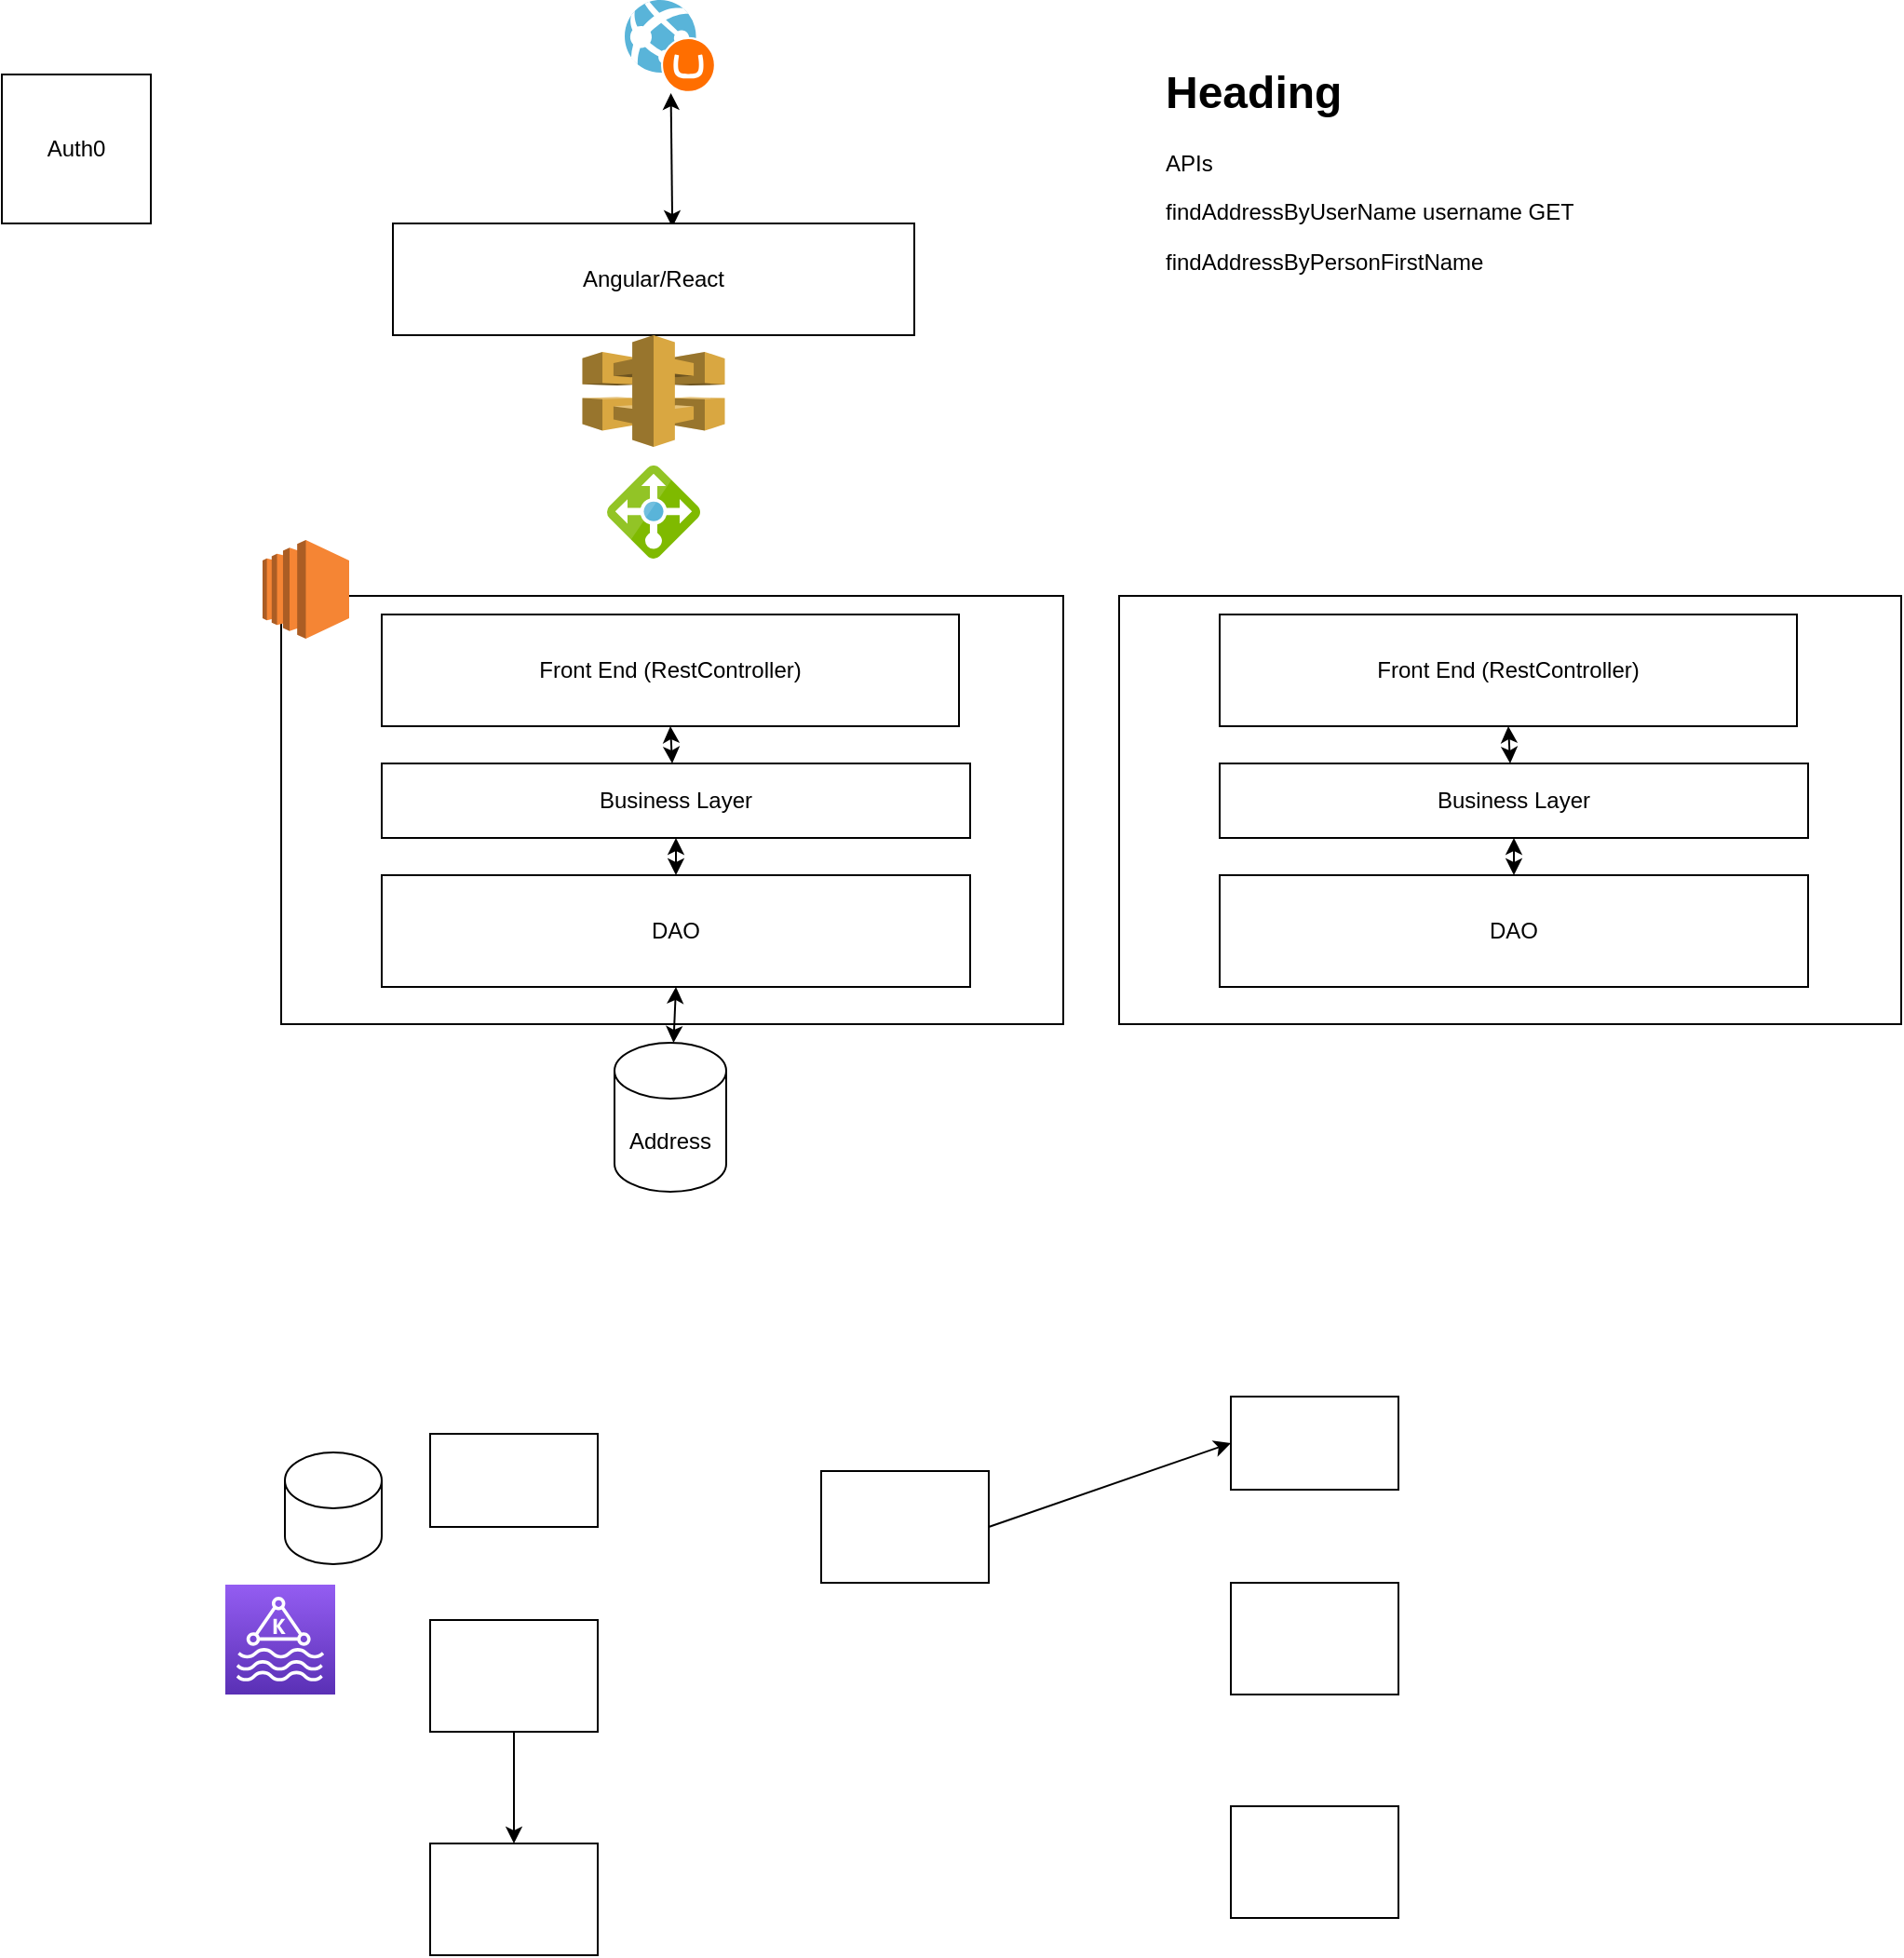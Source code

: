 <mxfile version="20.7.4" type="github"><diagram id="D_8eNhc0fq_KztPk-_Pm" name="Page-1"><mxGraphModel dx="1434" dy="792" grid="1" gridSize="10" guides="1" tooltips="1" connect="1" arrows="1" fold="1" page="1" pageScale="1" pageWidth="827" pageHeight="1169" math="0" shadow="0"><root><mxCell id="0"/><mxCell id="1" parent="0"/><mxCell id="mH7uaSSUtBcl_3I8qdrI-13" value="" style="rounded=0;whiteSpace=wrap;html=1;" parent="1" vertex="1"><mxGeometry x="160" y="340" width="420" height="230" as="geometry"/></mxCell><mxCell id="mH7uaSSUtBcl_3I8qdrI-1" value="" style="sketch=0;aspect=fixed;html=1;points=[];align=center;image;fontSize=12;image=img/lib/mscae/WebAppUmbraco.svg;" parent="1" vertex="1"><mxGeometry x="344.5" y="20" width="49" height="50" as="geometry"/></mxCell><mxCell id="mH7uaSSUtBcl_3I8qdrI-2" value="Address" style="shape=cylinder3;whiteSpace=wrap;html=1;boundedLbl=1;backgroundOutline=1;size=15;" parent="1" vertex="1"><mxGeometry x="339" y="580" width="60" height="80" as="geometry"/></mxCell><mxCell id="mH7uaSSUtBcl_3I8qdrI-3" value="Front End (RestController)" style="rounded=0;whiteSpace=wrap;html=1;" parent="1" vertex="1"><mxGeometry x="214" y="350" width="310" height="60" as="geometry"/></mxCell><mxCell id="mH7uaSSUtBcl_3I8qdrI-4" value="Business Layer" style="rounded=0;whiteSpace=wrap;html=1;" parent="1" vertex="1"><mxGeometry x="214" y="430" width="316" height="40" as="geometry"/></mxCell><mxCell id="mH7uaSSUtBcl_3I8qdrI-5" value="DAO" style="rounded=0;whiteSpace=wrap;html=1;" parent="1" vertex="1"><mxGeometry x="214" y="490" width="316" height="60" as="geometry"/></mxCell><mxCell id="mH7uaSSUtBcl_3I8qdrI-8" value="" style="endArrow=classic;startArrow=classic;html=1;rounded=0;exitX=0.536;exitY=0.033;exitDx=0;exitDy=0;exitPerimeter=0;" parent="1" source="mH7uaSSUtBcl_3I8qdrI-12" target="mH7uaSSUtBcl_3I8qdrI-1" edge="1"><mxGeometry width="50" height="50" relative="1" as="geometry"><mxPoint x="339" y="220" as="sourcePoint"/><mxPoint x="389" y="170" as="targetPoint"/></mxGeometry></mxCell><mxCell id="mH7uaSSUtBcl_3I8qdrI-9" value="" style="endArrow=classic;startArrow=classic;html=1;rounded=0;entryX=0.5;entryY=1;entryDx=0;entryDy=0;exitX=0.5;exitY=0;exitDx=0;exitDy=0;" parent="1" source="mH7uaSSUtBcl_3I8qdrI-5" target="mH7uaSSUtBcl_3I8qdrI-4" edge="1"><mxGeometry width="50" height="50" relative="1" as="geometry"><mxPoint x="420" y="630" as="sourcePoint"/><mxPoint x="470" y="580" as="targetPoint"/></mxGeometry></mxCell><mxCell id="mH7uaSSUtBcl_3I8qdrI-10" value="" style="endArrow=classic;startArrow=classic;html=1;rounded=0;entryX=0.5;entryY=1;entryDx=0;entryDy=0;" parent="1" target="mH7uaSSUtBcl_3I8qdrI-3" edge="1"><mxGeometry width="50" height="50" relative="1" as="geometry"><mxPoint x="370" y="430" as="sourcePoint"/><mxPoint x="440" y="510" as="targetPoint"/></mxGeometry></mxCell><mxCell id="mH7uaSSUtBcl_3I8qdrI-11" value="" style="endArrow=classic;startArrow=classic;html=1;rounded=0;entryX=0.5;entryY=1;entryDx=0;entryDy=0;" parent="1" source="mH7uaSSUtBcl_3I8qdrI-2" target="mH7uaSSUtBcl_3I8qdrI-5" edge="1"><mxGeometry width="50" height="50" relative="1" as="geometry"><mxPoint x="210" y="640" as="sourcePoint"/><mxPoint x="260" y="590" as="targetPoint"/></mxGeometry></mxCell><mxCell id="mH7uaSSUtBcl_3I8qdrI-12" value="Angular/React" style="rounded=0;whiteSpace=wrap;html=1;" parent="1" vertex="1"><mxGeometry x="220" y="140" width="280" height="60" as="geometry"/></mxCell><mxCell id="mH7uaSSUtBcl_3I8qdrI-14" value="&lt;h1&gt;Heading&lt;/h1&gt;&lt;p&gt;APIs&lt;/p&gt;&lt;p&gt;findAddressByUserName username GET&lt;/p&gt;&lt;p&gt;findAddressByPersonFirstName&lt;/p&gt;" style="text;html=1;strokeColor=none;fillColor=none;spacing=5;spacingTop=-20;whiteSpace=wrap;overflow=hidden;rounded=0;" parent="1" vertex="1"><mxGeometry x="630" y="50" width="230" height="190" as="geometry"/></mxCell><mxCell id="mH7uaSSUtBcl_3I8qdrI-15" value="Auth0" style="whiteSpace=wrap;html=1;aspect=fixed;" parent="1" vertex="1"><mxGeometry x="10" y="60" width="80" height="80" as="geometry"/></mxCell><mxCell id="mH7uaSSUtBcl_3I8qdrI-16" value="" style="outlineConnect=0;dashed=0;verticalLabelPosition=bottom;verticalAlign=top;align=center;html=1;shape=mxgraph.aws3.api_gateway;fillColor=#D9A741;gradientColor=none;" parent="1" vertex="1"><mxGeometry x="321.75" y="200" width="76.5" height="60" as="geometry"/></mxCell><mxCell id="mH7uaSSUtBcl_3I8qdrI-17" value="" style="sketch=0;aspect=fixed;html=1;points=[];align=center;image;fontSize=12;image=img/lib/mscae/Load_Balancer_feature.svg;" parent="1" vertex="1"><mxGeometry x="335" y="270" width="50" height="50" as="geometry"/></mxCell><mxCell id="mH7uaSSUtBcl_3I8qdrI-18" value="" style="rounded=0;whiteSpace=wrap;html=1;" parent="1" vertex="1"><mxGeometry x="610" y="340" width="420" height="230" as="geometry"/></mxCell><mxCell id="mH7uaSSUtBcl_3I8qdrI-19" value="Front End (RestController)" style="rounded=0;whiteSpace=wrap;html=1;" parent="1" vertex="1"><mxGeometry x="664" y="350" width="310" height="60" as="geometry"/></mxCell><mxCell id="mH7uaSSUtBcl_3I8qdrI-20" value="Business Layer" style="rounded=0;whiteSpace=wrap;html=1;" parent="1" vertex="1"><mxGeometry x="664" y="430" width="316" height="40" as="geometry"/></mxCell><mxCell id="mH7uaSSUtBcl_3I8qdrI-21" value="DAO" style="rounded=0;whiteSpace=wrap;html=1;" parent="1" vertex="1"><mxGeometry x="664" y="490" width="316" height="60" as="geometry"/></mxCell><mxCell id="mH7uaSSUtBcl_3I8qdrI-22" value="" style="endArrow=classic;startArrow=classic;html=1;rounded=0;entryX=0.5;entryY=1;entryDx=0;entryDy=0;exitX=0.5;exitY=0;exitDx=0;exitDy=0;" parent="1" source="mH7uaSSUtBcl_3I8qdrI-21" target="mH7uaSSUtBcl_3I8qdrI-20" edge="1"><mxGeometry width="50" height="50" relative="1" as="geometry"><mxPoint x="870" y="630" as="sourcePoint"/><mxPoint x="920" y="580" as="targetPoint"/></mxGeometry></mxCell><mxCell id="mH7uaSSUtBcl_3I8qdrI-23" value="" style="endArrow=classic;startArrow=classic;html=1;rounded=0;entryX=0.5;entryY=1;entryDx=0;entryDy=0;" parent="1" target="mH7uaSSUtBcl_3I8qdrI-19" edge="1"><mxGeometry width="50" height="50" relative="1" as="geometry"><mxPoint x="820" y="430" as="sourcePoint"/><mxPoint x="890" y="510" as="targetPoint"/></mxGeometry></mxCell><mxCell id="mH7uaSSUtBcl_3I8qdrI-24" value="" style="outlineConnect=0;dashed=0;verticalLabelPosition=bottom;verticalAlign=top;align=center;html=1;shape=mxgraph.aws3.ec2;fillColor=#F58534;gradientColor=none;" parent="1" vertex="1"><mxGeometry x="150" y="310" width="46.5" height="53" as="geometry"/></mxCell><mxCell id="mH7uaSSUtBcl_3I8qdrI-25" value="" style="rounded=0;whiteSpace=wrap;html=1;" parent="1" vertex="1"><mxGeometry x="240" y="790" width="90" height="50" as="geometry"/></mxCell><mxCell id="mH7uaSSUtBcl_3I8qdrI-26" value="" style="rounded=0;whiteSpace=wrap;html=1;" parent="1" vertex="1"><mxGeometry x="240" y="890" width="90" height="60" as="geometry"/></mxCell><mxCell id="mH7uaSSUtBcl_3I8qdrI-27" value="" style="rounded=0;whiteSpace=wrap;html=1;" parent="1" vertex="1"><mxGeometry x="240" y="1010" width="90" height="60" as="geometry"/></mxCell><mxCell id="mH7uaSSUtBcl_3I8qdrI-30" value="" style="endArrow=classic;html=1;rounded=0;exitX=0.5;exitY=1;exitDx=0;exitDy=0;entryX=0.5;entryY=0;entryDx=0;entryDy=0;" parent="1" source="mH7uaSSUtBcl_3I8qdrI-26" target="mH7uaSSUtBcl_3I8qdrI-27" edge="1"><mxGeometry width="50" height="50" relative="1" as="geometry"><mxPoint x="140" y="1060" as="sourcePoint"/><mxPoint x="190" y="1010" as="targetPoint"/></mxGeometry></mxCell><mxCell id="mH7uaSSUtBcl_3I8qdrI-31" value="" style="rounded=0;whiteSpace=wrap;html=1;" parent="1" vertex="1"><mxGeometry x="670" y="770" width="90" height="50" as="geometry"/></mxCell><mxCell id="mH7uaSSUtBcl_3I8qdrI-32" value="" style="rounded=0;whiteSpace=wrap;html=1;" parent="1" vertex="1"><mxGeometry x="670" y="870" width="90" height="60" as="geometry"/></mxCell><mxCell id="mH7uaSSUtBcl_3I8qdrI-33" value="" style="rounded=0;whiteSpace=wrap;html=1;" parent="1" vertex="1"><mxGeometry x="670" y="990" width="90" height="60" as="geometry"/></mxCell><mxCell id="mH7uaSSUtBcl_3I8qdrI-36" value="" style="rounded=0;whiteSpace=wrap;html=1;" parent="1" vertex="1"><mxGeometry x="450" y="810" width="90" height="60" as="geometry"/></mxCell><mxCell id="mH7uaSSUtBcl_3I8qdrI-37" value="" style="endArrow=classic;html=1;rounded=0;exitX=1;exitY=0.5;exitDx=0;exitDy=0;entryX=0;entryY=0.5;entryDx=0;entryDy=0;" parent="1" source="mH7uaSSUtBcl_3I8qdrI-36" target="mH7uaSSUtBcl_3I8qdrI-31" edge="1"><mxGeometry width="50" height="50" relative="1" as="geometry"><mxPoint x="570" y="860" as="sourcePoint"/><mxPoint x="620" y="810" as="targetPoint"/></mxGeometry></mxCell><mxCell id="mH7uaSSUtBcl_3I8qdrI-39" value="" style="sketch=0;points=[[0,0,0],[0.25,0,0],[0.5,0,0],[0.75,0,0],[1,0,0],[0,1,0],[0.25,1,0],[0.5,1,0],[0.75,1,0],[1,1,0],[0,0.25,0],[0,0.5,0],[0,0.75,0],[1,0.25,0],[1,0.5,0],[1,0.75,0]];outlineConnect=0;fontColor=#232F3E;gradientColor=#945DF2;gradientDirection=north;fillColor=#5A30B5;strokeColor=#ffffff;dashed=0;verticalLabelPosition=bottom;verticalAlign=top;align=center;html=1;fontSize=12;fontStyle=0;aspect=fixed;shape=mxgraph.aws4.resourceIcon;resIcon=mxgraph.aws4.managed_streaming_for_kafka;" parent="1" vertex="1"><mxGeometry x="130" y="871" width="59" height="59" as="geometry"/></mxCell><mxCell id="mH7uaSSUtBcl_3I8qdrI-40" value="" style="shape=cylinder3;whiteSpace=wrap;html=1;boundedLbl=1;backgroundOutline=1;size=15;" parent="1" vertex="1"><mxGeometry x="162" y="800" width="52" height="60" as="geometry"/></mxCell></root></mxGraphModel></diagram></mxfile>